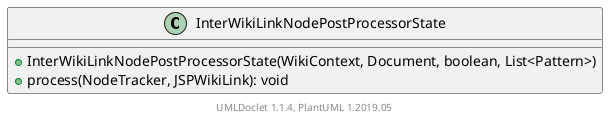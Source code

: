 @startuml

    class InterWikiLinkNodePostProcessorState [[InterWikiLinkNodePostProcessorState.html]] {
        +InterWikiLinkNodePostProcessorState(WikiContext, Document, boolean, List<Pattern>)
        +process(NodeTracker, JSPWikiLink): void
    }


    center footer UMLDoclet 1.1.4, PlantUML 1.2019.05
@enduml
